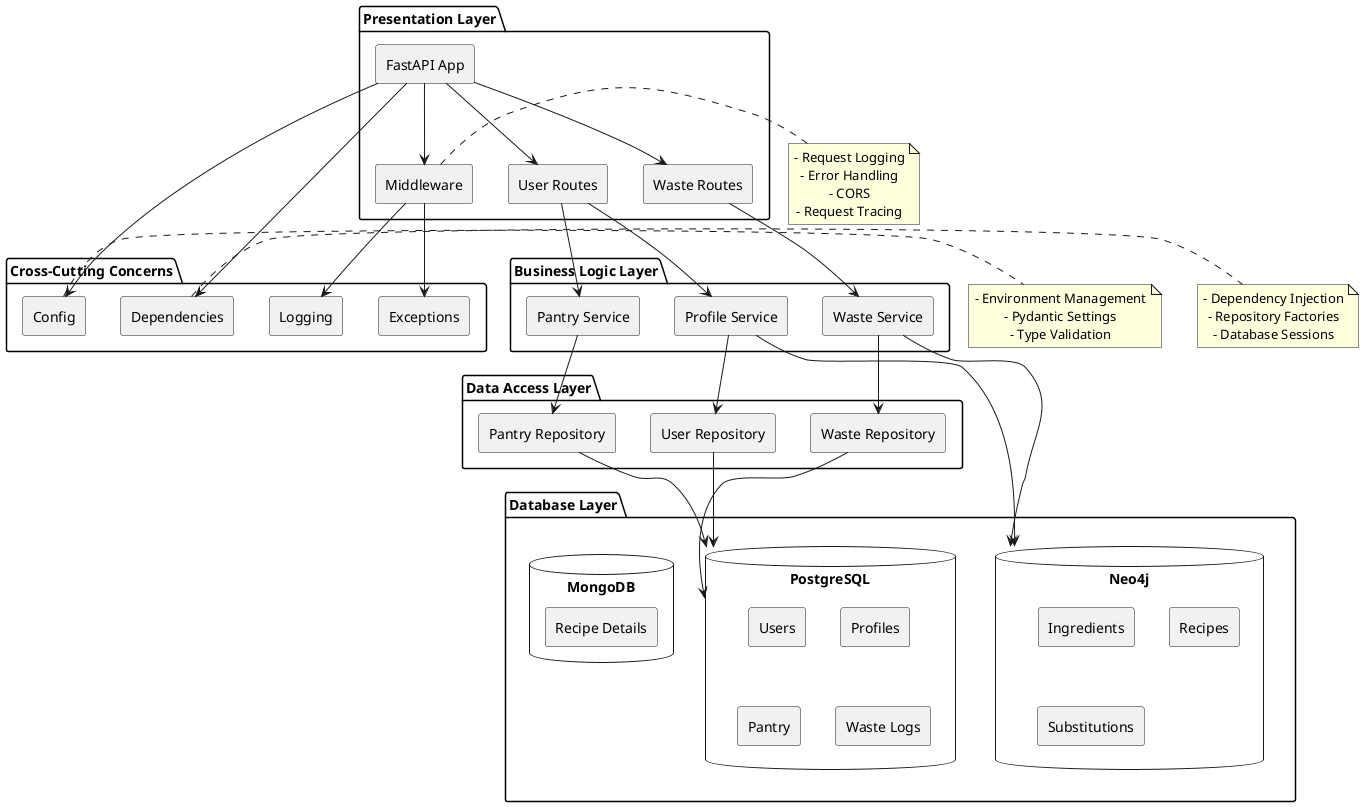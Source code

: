 @startuml SmartMeal Refactored Architecture
!define RECTANGLE class

skinparam componentStyle rectangle
skinparam defaultTextAlignment center

package "Presentation Layer" {
    [FastAPI App] as app
    [User Routes] as user_routes
    [Waste Routes] as waste_routes
    [Middleware] as middleware
    
    app --> user_routes
    app --> waste_routes
    app --> middleware
}

package "Business Logic Layer" {
    [Profile Service] as profile_service
    [Waste Service] as waste_service
    [Pantry Service] as pantry_service
    
    user_routes --> profile_service
    user_routes --> pantry_service
    waste_routes --> waste_service
}

package "Data Access Layer" {
    [User Repository] as user_repo
    [Waste Repository] as waste_repo
    [Pantry Repository] as pantry_repo
    
    profile_service --> user_repo
    waste_service --> waste_repo
    pantry_service --> pantry_repo
}

package "Database Layer" {
    database "PostgreSQL" as postgres {
        [Users]
        [Profiles]
        [Pantry]
        [Waste Logs]
    }
    
    database "Neo4j" as neo4j {
        [Ingredients]
        [Recipes]
        [Substitutions]
    }
    
    database "MongoDB" as mongo {
        [Recipe Details]
    }
    
    user_repo --> postgres
    waste_repo --> postgres
    pantry_repo --> postgres
    
    profile_service --> neo4j
    waste_service --> neo4j
}

package "Cross-Cutting Concerns" {
    [Config] as config
    [Dependencies] as deps
    [Exceptions] as exc
    [Logging] as log
    
    app --> config
    app --> deps
    middleware --> log
    middleware --> exc
}

note right of middleware
  - Request Logging
  - Error Handling
  - CORS
  - Request Tracing
end note

note right of config
  - Environment Management
  - Pydantic Settings
  - Type Validation
end note

note right of deps
  - Dependency Injection
  - Repository Factories
  - Database Sessions
end note

@enduml
